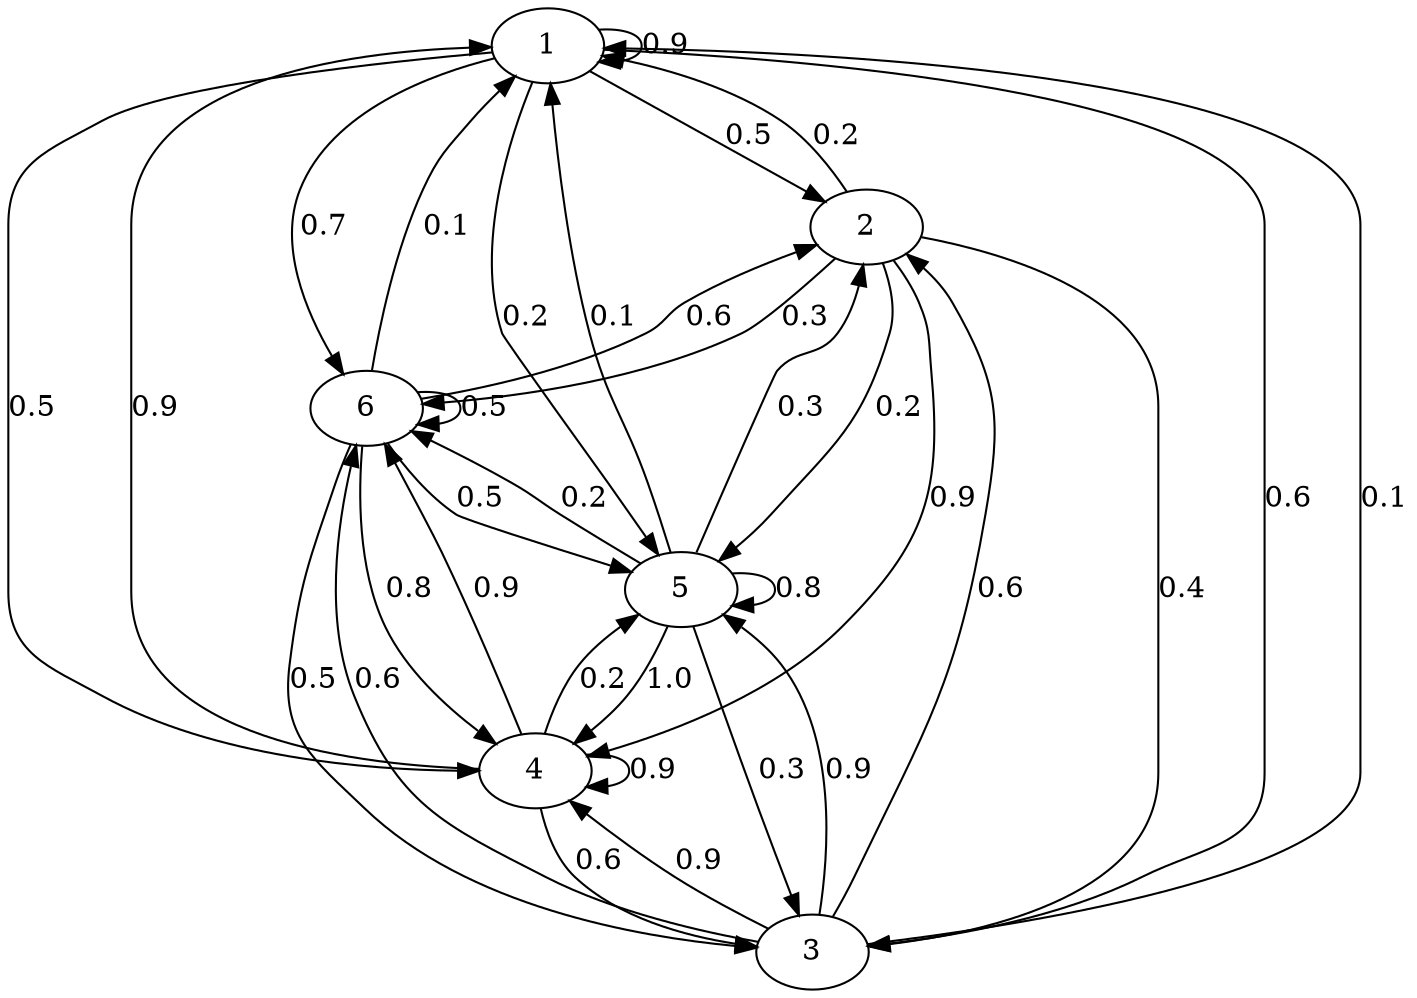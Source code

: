 digraph "/Users/mykhailom/Projects/binary-relations/src/../output/lab6/var18-relation-r2.gv" {
	1
	2
	3
	4
	5
	6
	1 -> 1 [label=0.9]
	1 -> 2 [label=0.5]
	1 -> 3 [label=0.6]
	1 -> 4 [label=0.5]
	1 -> 5 [label=0.2]
	1 -> 6 [label=0.7]
	2 -> 1 [label=0.2]
	2 -> 3 [label=0.4]
	2 -> 4 [label=0.9]
	2 -> 5 [label=0.2]
	2 -> 6 [label=0.3]
	3 -> 1 [label=0.1]
	3 -> 2 [label=0.6]
	3 -> 4 [label=0.9]
	3 -> 5 [label=0.9]
	3 -> 6 [label=0.6]
	4 -> 1 [label=0.9]
	4 -> 3 [label=0.6]
	4 -> 4 [label=0.9]
	4 -> 5 [label=0.2]
	4 -> 6 [label=0.9]
	5 -> 1 [label=0.1]
	5 -> 2 [label=0.3]
	5 -> 3 [label=0.3]
	5 -> 4 [label=1.0]
	5 -> 5 [label=0.8]
	5 -> 6 [label=0.2]
	6 -> 1 [label=0.1]
	6 -> 2 [label=0.6]
	6 -> 3 [label=0.5]
	6 -> 4 [label=0.8]
	6 -> 5 [label=0.5]
	6 -> 6 [label=0.5]
}
